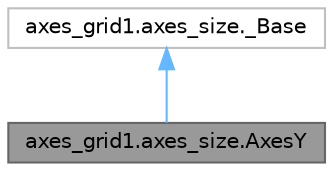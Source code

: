 digraph "axes_grid1.axes_size.AxesY"
{
 // LATEX_PDF_SIZE
  bgcolor="transparent";
  edge [fontname=Helvetica,fontsize=10,labelfontname=Helvetica,labelfontsize=10];
  node [fontname=Helvetica,fontsize=10,shape=box,height=0.2,width=0.4];
  Node1 [id="Node000001",label="axes_grid1.axes_size.AxesY",height=0.2,width=0.4,color="gray40", fillcolor="grey60", style="filled", fontcolor="black",tooltip=" "];
  Node2 -> Node1 [id="edge1_Node000001_Node000002",dir="back",color="steelblue1",style="solid",tooltip=" "];
  Node2 [id="Node000002",label="axes_grid1.axes_size._Base",height=0.2,width=0.4,color="grey75", fillcolor="white", style="filled",URL="$d6/df6/classaxes__grid1_1_1axes__size_1_1__Base.html",tooltip=" "];
}
